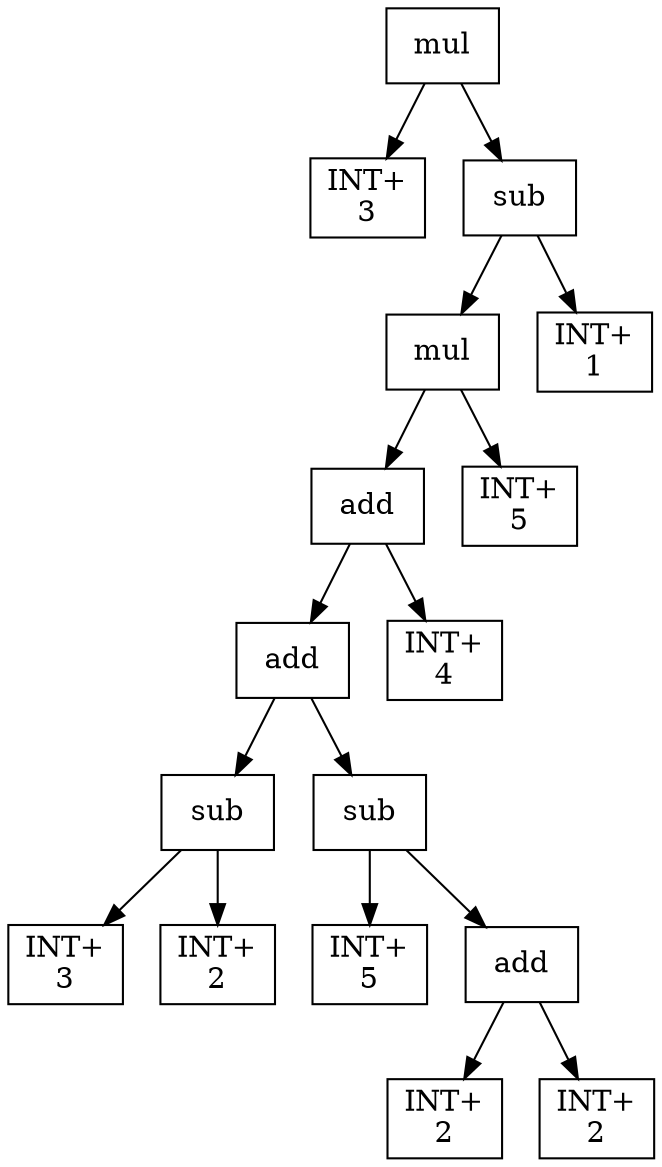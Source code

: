 digraph expr {
  node [shape=box];
  n1 [label="mul"];
  n2 [label="INT+\n3"];
  n3 [label="sub"];
  n4 [label="mul"];
  n5 [label="add"];
  n6 [label="add"];
  n7 [label="sub"];
  n8 [label="INT+\n3"];
  n9 [label="INT+\n2"];
  n7 -> n8;
  n7 -> n9;
  n10 [label="sub"];
  n11 [label="INT+\n5"];
  n12 [label="add"];
  n13 [label="INT+\n2"];
  n14 [label="INT+\n2"];
  n12 -> n13;
  n12 -> n14;
  n10 -> n11;
  n10 -> n12;
  n6 -> n7;
  n6 -> n10;
  n15 [label="INT+\n4"];
  n5 -> n6;
  n5 -> n15;
  n16 [label="INT+\n5"];
  n4 -> n5;
  n4 -> n16;
  n17 [label="INT+\n1"];
  n3 -> n4;
  n3 -> n17;
  n1 -> n2;
  n1 -> n3;
}